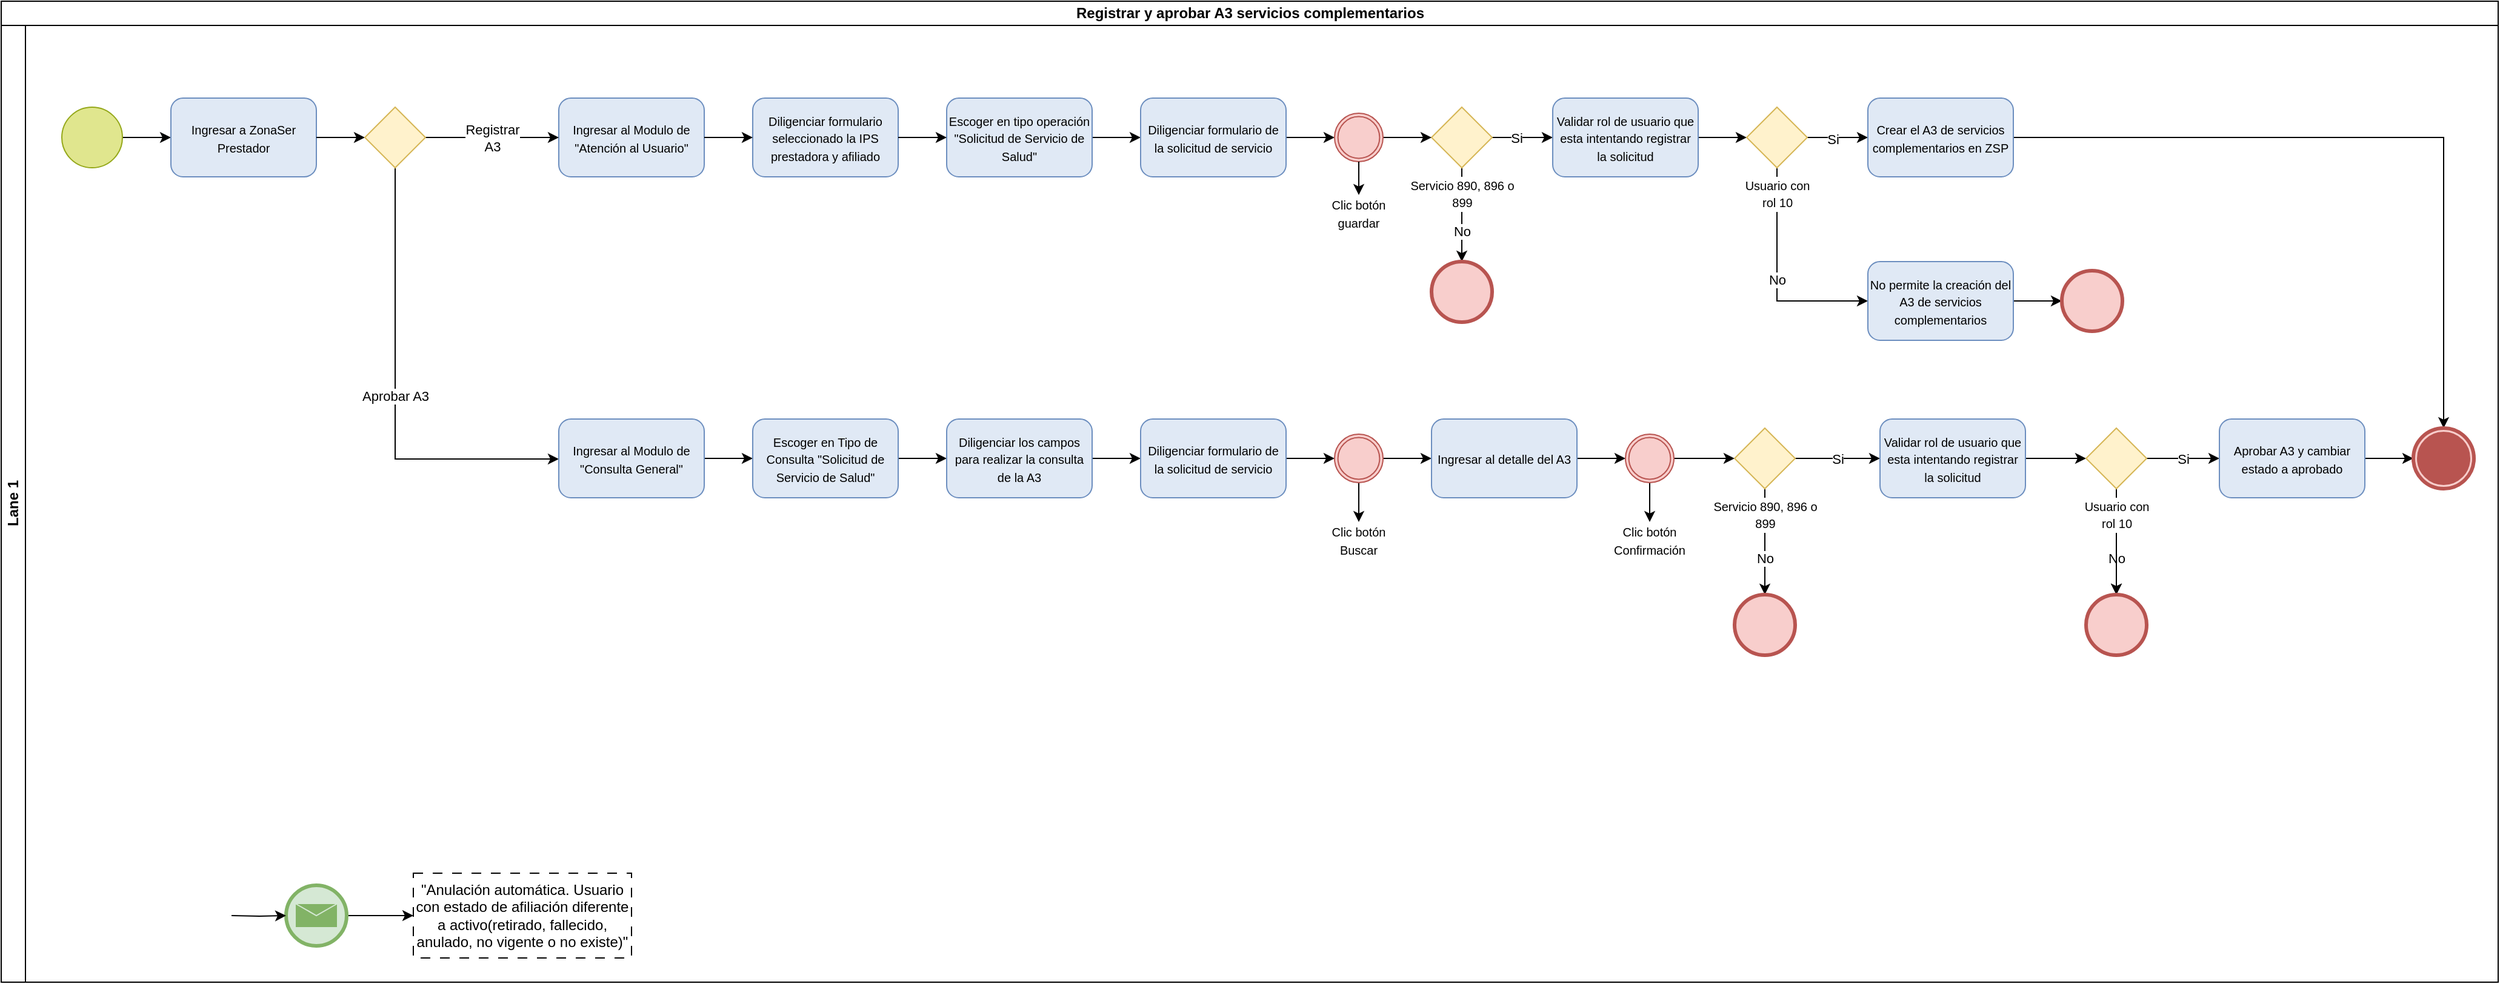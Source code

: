<mxfile version="21.6.6" type="github">
  <diagram name="Página-1" id="TrdM3WzuNy0MCiwsJbyF">
    <mxGraphModel dx="1674" dy="758" grid="1" gridSize="10" guides="1" tooltips="1" connect="1" arrows="1" fold="1" page="1" pageScale="1" pageWidth="2100" pageHeight="860" math="0" shadow="0">
      <root>
        <mxCell id="0" />
        <mxCell id="1" parent="0" />
        <mxCell id="dWiLZQFSB1augytXqu6K-1" value="Registrar y aprobar A3 servicios complementarios" style="swimlane;childLayout=stackLayout;resizeParent=1;resizeParentMax=0;horizontal=1;startSize=20;horizontalStack=0;html=1;" vertex="1" parent="1">
          <mxGeometry x="20" y="20" width="2060" height="810" as="geometry" />
        </mxCell>
        <mxCell id="dWiLZQFSB1augytXqu6K-2" value="Lane 1" style="swimlane;startSize=20;horizontal=0;html=1;" vertex="1" parent="dWiLZQFSB1augytXqu6K-1">
          <mxGeometry y="20" width="2060" height="790" as="geometry" />
        </mxCell>
        <mxCell id="dWiLZQFSB1augytXqu6K-60" style="edgeStyle=orthogonalEdgeStyle;rounded=0;orthogonalLoop=1;jettySize=auto;html=1;" edge="1" parent="dWiLZQFSB1augytXqu6K-2" source="dWiLZQFSB1augytXqu6K-4" target="dWiLZQFSB1augytXqu6K-47">
          <mxGeometry relative="1" as="geometry" />
        </mxCell>
        <mxCell id="dWiLZQFSB1augytXqu6K-4" value="" style="points=[[0.145,0.145,0],[0.5,0,0],[0.855,0.145,0],[1,0.5,0],[0.855,0.855,0],[0.5,1,0],[0.145,0.855,0],[0,0.5,0]];shape=mxgraph.bpmn.event;html=1;verticalLabelPosition=bottom;labelBackgroundColor=#ffffff;verticalAlign=top;align=center;perimeter=ellipsePerimeter;outlineConnect=0;aspect=fixed;outline=standard;symbol=general;fillColor=#E0E68E;strokeColor=#95A81A;" vertex="1" parent="dWiLZQFSB1augytXqu6K-2">
          <mxGeometry x="50" y="67.5" width="50" height="50" as="geometry" />
        </mxCell>
        <mxCell id="dWiLZQFSB1augytXqu6K-28" value="&quot;Anulación automática. Usuario con estado de afiliación diferente a activo(retirado, fallecido, anulado, no vigente o no existe)&quot;" style="text;html=1;strokeColor=default;fillColor=none;align=center;verticalAlign=middle;whiteSpace=wrap;rounded=0;dashed=1;dashPattern=8 8;" vertex="1" parent="dWiLZQFSB1augytXqu6K-2">
          <mxGeometry x="340" y="700" width="180" height="70" as="geometry" />
        </mxCell>
        <mxCell id="dWiLZQFSB1augytXqu6K-66" value="Si" style="edgeStyle=orthogonalEdgeStyle;rounded=0;orthogonalLoop=1;jettySize=auto;html=1;" edge="1" parent="dWiLZQFSB1augytXqu6K-2" source="dWiLZQFSB1augytXqu6K-36" target="dWiLZQFSB1augytXqu6K-65">
          <mxGeometry x="-0.2" relative="1" as="geometry">
            <mxPoint as="offset" />
          </mxGeometry>
        </mxCell>
        <mxCell id="dWiLZQFSB1augytXqu6K-69" value="No" style="edgeStyle=orthogonalEdgeStyle;rounded=0;orthogonalLoop=1;jettySize=auto;html=1;" edge="1" parent="dWiLZQFSB1augytXqu6K-2" source="dWiLZQFSB1augytXqu6K-36" target="dWiLZQFSB1augytXqu6K-39">
          <mxGeometry x="0.351" relative="1" as="geometry">
            <mxPoint as="offset" />
          </mxGeometry>
        </mxCell>
        <mxCell id="dWiLZQFSB1augytXqu6K-36" value="&lt;font style=&quot;font-size: 10px;&quot;&gt;Servicio 890, 896 o &lt;br&gt;899&lt;/font&gt;" style="points=[[0.25,0.25,0],[0.5,0,0],[0.75,0.25,0],[1,0.5,0],[0.75,0.75,0],[0.5,1,0],[0.25,0.75,0],[0,0.5,0]];shape=mxgraph.bpmn.gateway2;html=1;verticalLabelPosition=bottom;labelBackgroundColor=#ffffff;verticalAlign=top;align=center;perimeter=rhombusPerimeter;outlineConnect=0;outline=none;symbol=none;fillColor=#fff2cc;strokeColor=#d6b656;" vertex="1" parent="dWiLZQFSB1augytXqu6K-2">
          <mxGeometry x="1180" y="67.5" width="50" height="50" as="geometry" />
        </mxCell>
        <mxCell id="dWiLZQFSB1augytXqu6K-39" value="" style="points=[[0.145,0.145,0],[0.5,0,0],[0.855,0.145,0],[1,0.5,0],[0.855,0.855,0],[0.5,1,0],[0.145,0.855,0],[0,0.5,0]];shape=mxgraph.bpmn.event;html=1;verticalLabelPosition=bottom;labelBackgroundColor=#ffffff;verticalAlign=top;align=center;perimeter=ellipsePerimeter;outlineConnect=0;aspect=fixed;outline=end;symbol=terminate2;fillColor=#f8cecc;strokeColor=#b85450;" vertex="1" parent="dWiLZQFSB1augytXqu6K-2">
          <mxGeometry x="1180" y="195" width="50" height="50" as="geometry" />
        </mxCell>
        <mxCell id="dWiLZQFSB1augytXqu6K-40" style="edgeStyle=orthogonalEdgeStyle;rounded=0;orthogonalLoop=1;jettySize=auto;html=1;" edge="1" parent="dWiLZQFSB1augytXqu6K-2" source="dWiLZQFSB1augytXqu6K-41" target="dWiLZQFSB1augytXqu6K-28">
          <mxGeometry relative="1" as="geometry" />
        </mxCell>
        <mxCell id="dWiLZQFSB1augytXqu6K-41" value="" style="points=[[0.145,0.145,0],[0.5,0,0],[0.855,0.145,0],[1,0.5,0],[0.855,0.855,0],[0.5,1,0],[0.145,0.855,0],[0,0.5,0]];shape=mxgraph.bpmn.event;html=1;verticalLabelPosition=bottom;labelBackgroundColor=#ffffff;verticalAlign=top;align=center;perimeter=ellipsePerimeter;outlineConnect=0;aspect=fixed;outline=end;symbol=message;fillColor=#d5e8d4;strokeColor=#82b366;" vertex="1" parent="dWiLZQFSB1augytXqu6K-2">
          <mxGeometry x="235" y="710" width="50" height="50" as="geometry" />
        </mxCell>
        <mxCell id="dWiLZQFSB1augytXqu6K-42" value="" style="edgeStyle=orthogonalEdgeStyle;rounded=0;orthogonalLoop=1;jettySize=auto;html=1;entryX=0;entryY=0.5;entryDx=0;entryDy=0;entryPerimeter=0;" edge="1" parent="dWiLZQFSB1augytXqu6K-2" target="dWiLZQFSB1augytXqu6K-41">
          <mxGeometry relative="1" as="geometry">
            <mxPoint x="190" y="735" as="sourcePoint" />
            <mxPoint x="250" y="765" as="targetPoint" />
          </mxGeometry>
        </mxCell>
        <mxCell id="dWiLZQFSB1augytXqu6K-43" style="edgeStyle=orthogonalEdgeStyle;rounded=0;orthogonalLoop=1;jettySize=auto;html=1;entryX=0.5;entryY=0;entryDx=0;entryDy=0;entryPerimeter=0;exitX=1;exitY=0.5;exitDx=0;exitDy=0;exitPerimeter=0;" edge="1" parent="dWiLZQFSB1augytXqu6K-2" source="dWiLZQFSB1augytXqu6K-72" target="dWiLZQFSB1augytXqu6K-116">
          <mxGeometry relative="1" as="geometry">
            <mxPoint x="1700" y="92.5" as="targetPoint" />
            <mxPoint x="1430" y="445" as="sourcePoint" />
          </mxGeometry>
        </mxCell>
        <mxCell id="dWiLZQFSB1augytXqu6K-47" value="&lt;font style=&quot;font-size: 10px;&quot;&gt;Ingresar a ZonaSer Prestador&lt;/font&gt;" style="points=[[0.25,0,0],[0.5,0,0],[0.75,0,0],[1,0.25,0],[1,0.5,0],[1,0.75,0],[0.75,1,0],[0.5,1,0],[0.25,1,0],[0,0.75,0],[0,0.5,0],[0,0.25,0]];shape=mxgraph.bpmn.task;whiteSpace=wrap;rectStyle=rounded;size=10;html=1;container=1;expand=0;collapsible=0;taskMarker=abstract;fillColor=#E0E9F5;strokeColor=#6c8ebf;" vertex="1" parent="dWiLZQFSB1augytXqu6K-2">
          <mxGeometry x="140" y="60" width="120" height="65" as="geometry" />
        </mxCell>
        <mxCell id="dWiLZQFSB1augytXqu6K-49" value="&lt;font style=&quot;font-size: 10px;&quot;&gt;Ingresar al Modulo de &quot;Atención al Usuario&quot;&lt;/font&gt;" style="points=[[0.25,0,0],[0.5,0,0],[0.75,0,0],[1,0.25,0],[1,0.5,0],[1,0.75,0],[0.75,1,0],[0.5,1,0],[0.25,1,0],[0,0.75,0],[0,0.5,0],[0,0.25,0]];shape=mxgraph.bpmn.task;whiteSpace=wrap;rectStyle=rounded;size=10;html=1;container=1;expand=0;collapsible=0;taskMarker=abstract;fillColor=#E0E9F5;strokeColor=#6c8ebf;" vertex="1" parent="dWiLZQFSB1augytXqu6K-2">
          <mxGeometry x="460" y="60" width="120" height="65" as="geometry" />
        </mxCell>
        <mxCell id="dWiLZQFSB1augytXqu6K-46" value="Registrar&lt;br&gt;A3" style="edgeStyle=orthogonalEdgeStyle;rounded=0;orthogonalLoop=1;jettySize=auto;html=1;exitX=1;exitY=0.5;exitDx=0;exitDy=0;exitPerimeter=0;" edge="1" parent="dWiLZQFSB1augytXqu6K-2" source="dWiLZQFSB1augytXqu6K-83" target="dWiLZQFSB1augytXqu6K-49">
          <mxGeometry relative="1" as="geometry">
            <mxPoint x="370" y="92.5" as="sourcePoint" />
          </mxGeometry>
        </mxCell>
        <mxCell id="dWiLZQFSB1augytXqu6K-51" value="&lt;font style=&quot;font-size: 10px;&quot;&gt;Diligenciar formulario seleccionado la IPS prestadora y afiliado&lt;/font&gt;" style="points=[[0.25,0,0],[0.5,0,0],[0.75,0,0],[1,0.25,0],[1,0.5,0],[1,0.75,0],[0.75,1,0],[0.5,1,0],[0.25,1,0],[0,0.75,0],[0,0.5,0],[0,0.25,0]];shape=mxgraph.bpmn.task;whiteSpace=wrap;rectStyle=rounded;size=10;html=1;container=1;expand=0;collapsible=0;taskMarker=abstract;fillColor=#E0E9F5;strokeColor=#6c8ebf;" vertex="1" parent="dWiLZQFSB1augytXqu6K-2">
          <mxGeometry x="620" y="60" width="120" height="65" as="geometry" />
        </mxCell>
        <mxCell id="dWiLZQFSB1augytXqu6K-48" value="" style="edgeStyle=orthogonalEdgeStyle;rounded=0;orthogonalLoop=1;jettySize=auto;html=1;" edge="1" parent="dWiLZQFSB1augytXqu6K-2" source="dWiLZQFSB1augytXqu6K-49" target="dWiLZQFSB1augytXqu6K-51">
          <mxGeometry relative="1" as="geometry" />
        </mxCell>
        <mxCell id="dWiLZQFSB1augytXqu6K-61" style="edgeStyle=orthogonalEdgeStyle;rounded=0;orthogonalLoop=1;jettySize=auto;html=1;" edge="1" parent="dWiLZQFSB1augytXqu6K-2" source="dWiLZQFSB1augytXqu6K-53" target="dWiLZQFSB1augytXqu6K-55">
          <mxGeometry relative="1" as="geometry" />
        </mxCell>
        <mxCell id="dWiLZQFSB1augytXqu6K-53" value="&lt;font style=&quot;font-size: 10px;&quot;&gt;Escoger en tipo operación &quot;Solicitud de Servicio de Salud&quot;&lt;/font&gt;" style="points=[[0.25,0,0],[0.5,0,0],[0.75,0,0],[1,0.25,0],[1,0.5,0],[1,0.75,0],[0.75,1,0],[0.5,1,0],[0.25,1,0],[0,0.75,0],[0,0.5,0],[0,0.25,0]];shape=mxgraph.bpmn.task;whiteSpace=wrap;rectStyle=rounded;size=10;html=1;container=1;expand=0;collapsible=0;taskMarker=abstract;fillColor=#E0E9F5;strokeColor=#6c8ebf;" vertex="1" parent="dWiLZQFSB1augytXqu6K-2">
          <mxGeometry x="780" y="60" width="120" height="65" as="geometry" />
        </mxCell>
        <mxCell id="dWiLZQFSB1augytXqu6K-50" value="" style="edgeStyle=orthogonalEdgeStyle;rounded=0;orthogonalLoop=1;jettySize=auto;html=1;" edge="1" parent="dWiLZQFSB1augytXqu6K-2" source="dWiLZQFSB1augytXqu6K-51" target="dWiLZQFSB1augytXqu6K-53">
          <mxGeometry relative="1" as="geometry" />
        </mxCell>
        <mxCell id="dWiLZQFSB1augytXqu6K-63" style="edgeStyle=orthogonalEdgeStyle;rounded=0;orthogonalLoop=1;jettySize=auto;html=1;" edge="1" parent="dWiLZQFSB1augytXqu6K-2" source="dWiLZQFSB1augytXqu6K-55" target="dWiLZQFSB1augytXqu6K-58">
          <mxGeometry relative="1" as="geometry" />
        </mxCell>
        <mxCell id="dWiLZQFSB1augytXqu6K-55" value="&lt;font style=&quot;font-size: 10px;&quot;&gt;Diligenciar formulario de la solicitud de servicio&lt;/font&gt;" style="points=[[0.25,0,0],[0.5,0,0],[0.75,0,0],[1,0.25,0],[1,0.5,0],[1,0.75,0],[0.75,1,0],[0.5,1,0],[0.25,1,0],[0,0.75,0],[0,0.5,0],[0,0.25,0]];shape=mxgraph.bpmn.task;whiteSpace=wrap;rectStyle=rounded;size=10;html=1;container=1;expand=0;collapsible=0;taskMarker=abstract;fillColor=#E0E9F5;strokeColor=#6c8ebf;" vertex="1" parent="dWiLZQFSB1augytXqu6K-2">
          <mxGeometry x="940" y="60" width="120" height="65" as="geometry" />
        </mxCell>
        <mxCell id="dWiLZQFSB1augytXqu6K-64" style="edgeStyle=orthogonalEdgeStyle;rounded=0;orthogonalLoop=1;jettySize=auto;html=1;entryX=0;entryY=0.5;entryDx=0;entryDy=0;entryPerimeter=0;" edge="1" parent="dWiLZQFSB1augytXqu6K-2" source="dWiLZQFSB1augytXqu6K-58" target="dWiLZQFSB1augytXqu6K-36">
          <mxGeometry relative="1" as="geometry" />
        </mxCell>
        <mxCell id="dWiLZQFSB1augytXqu6K-58" value="" style="points=[[0.145,0.145,0],[0.5,0,0],[0.855,0.145,0],[1,0.5,0],[0.855,0.855,0],[0.5,1,0],[0.145,0.855,0],[0,0.5,0]];shape=mxgraph.bpmn.event;html=1;verticalLabelPosition=bottom;labelBackgroundColor=#ffffff;verticalAlign=top;align=center;perimeter=ellipsePerimeter;outlineConnect=0;aspect=fixed;outline=throwing;symbol=general;fillColor=#f8cecc;strokeColor=#b85450;" vertex="1" parent="dWiLZQFSB1augytXqu6K-2">
          <mxGeometry x="1100" y="72.5" width="40" height="40" as="geometry" />
        </mxCell>
        <mxCell id="dWiLZQFSB1augytXqu6K-59" value="&lt;font style=&quot;font-size: 10px;&quot;&gt;Clic botón guardar&lt;/font&gt;" style="text;html=1;strokeColor=none;fillColor=none;align=center;verticalAlign=middle;whiteSpace=wrap;rounded=0;" vertex="1" parent="dWiLZQFSB1augytXqu6K-2">
          <mxGeometry x="1090" y="140" width="60" height="30" as="geometry" />
        </mxCell>
        <mxCell id="dWiLZQFSB1augytXqu6K-56" style="edgeStyle=orthogonalEdgeStyle;rounded=0;orthogonalLoop=1;jettySize=auto;html=1;" edge="1" parent="dWiLZQFSB1augytXqu6K-2" source="dWiLZQFSB1augytXqu6K-58" target="dWiLZQFSB1augytXqu6K-59">
          <mxGeometry relative="1" as="geometry" />
        </mxCell>
        <mxCell id="dWiLZQFSB1augytXqu6K-71" style="edgeStyle=orthogonalEdgeStyle;rounded=0;orthogonalLoop=1;jettySize=auto;html=1;" edge="1" parent="dWiLZQFSB1augytXqu6K-2" source="dWiLZQFSB1augytXqu6K-65" target="dWiLZQFSB1augytXqu6K-70">
          <mxGeometry relative="1" as="geometry" />
        </mxCell>
        <mxCell id="dWiLZQFSB1augytXqu6K-65" value="&lt;span style=&quot;font-size: 10px;&quot;&gt;Validar rol de usuario que esta intentando registrar la solicitud&lt;/span&gt;" style="points=[[0.25,0,0],[0.5,0,0],[0.75,0,0],[1,0.25,0],[1,0.5,0],[1,0.75,0],[0.75,1,0],[0.5,1,0],[0.25,1,0],[0,0.75,0],[0,0.5,0],[0,0.25,0]];shape=mxgraph.bpmn.task;whiteSpace=wrap;rectStyle=rounded;size=10;html=1;container=1;expand=0;collapsible=0;taskMarker=abstract;fillColor=#E0E9F5;strokeColor=#6c8ebf;" vertex="1" parent="dWiLZQFSB1augytXqu6K-2">
          <mxGeometry x="1280" y="60" width="120" height="65" as="geometry" />
        </mxCell>
        <mxCell id="dWiLZQFSB1augytXqu6K-73" style="edgeStyle=orthogonalEdgeStyle;rounded=0;orthogonalLoop=1;jettySize=auto;html=1;entryX=0;entryY=0.5;entryDx=0;entryDy=0;entryPerimeter=0;" edge="1" parent="dWiLZQFSB1augytXqu6K-2" source="dWiLZQFSB1augytXqu6K-70" target="dWiLZQFSB1augytXqu6K-72">
          <mxGeometry relative="1" as="geometry" />
        </mxCell>
        <mxCell id="dWiLZQFSB1augytXqu6K-74" value="Si" style="edgeLabel;html=1;align=center;verticalAlign=middle;resizable=0;points=[];" vertex="1" connectable="0" parent="dWiLZQFSB1augytXqu6K-73">
          <mxGeometry x="-0.179" relative="1" as="geometry">
            <mxPoint y="1" as="offset" />
          </mxGeometry>
        </mxCell>
        <mxCell id="dWiLZQFSB1augytXqu6K-79" value="No" style="edgeStyle=orthogonalEdgeStyle;rounded=0;orthogonalLoop=1;jettySize=auto;html=1;entryX=0;entryY=0.5;entryDx=0;entryDy=0;entryPerimeter=0;" edge="1" parent="dWiLZQFSB1augytXqu6K-2" source="dWiLZQFSB1augytXqu6K-70" target="dWiLZQFSB1augytXqu6K-80">
          <mxGeometry relative="1" as="geometry">
            <mxPoint x="1345" y="370" as="targetPoint" />
            <Array as="points">
              <mxPoint x="1465" y="228" />
            </Array>
          </mxGeometry>
        </mxCell>
        <mxCell id="dWiLZQFSB1augytXqu6K-70" value="&lt;font style=&quot;font-size: 10px;&quot;&gt;Usuario con&lt;br&gt;rol 10&lt;/font&gt;" style="points=[[0.25,0.25,0],[0.5,0,0],[0.75,0.25,0],[1,0.5,0],[0.75,0.75,0],[0.5,1,0],[0.25,0.75,0],[0,0.5,0]];shape=mxgraph.bpmn.gateway2;html=1;verticalLabelPosition=bottom;labelBackgroundColor=#ffffff;verticalAlign=top;align=center;perimeter=rhombusPerimeter;outlineConnect=0;outline=none;symbol=none;fillColor=#fff2cc;strokeColor=#d6b656;" vertex="1" parent="dWiLZQFSB1augytXqu6K-2">
          <mxGeometry x="1440" y="67.5" width="50" height="50" as="geometry" />
        </mxCell>
        <mxCell id="dWiLZQFSB1augytXqu6K-72" value="&lt;font style=&quot;font-size: 10px;&quot;&gt;Crear el A3 de servicios complementarios en ZSP&lt;/font&gt;" style="points=[[0.25,0,0],[0.5,0,0],[0.75,0,0],[1,0.25,0],[1,0.5,0],[1,0.75,0],[0.75,1,0],[0.5,1,0],[0.25,1,0],[0,0.75,0],[0,0.5,0],[0,0.25,0]];shape=mxgraph.bpmn.task;whiteSpace=wrap;rectStyle=rounded;size=10;html=1;container=1;expand=0;collapsible=0;taskMarker=abstract;fillColor=#E0E9F5;strokeColor=#6c8ebf;" vertex="1" parent="dWiLZQFSB1augytXqu6K-2">
          <mxGeometry x="1540" y="60" width="120" height="65" as="geometry" />
        </mxCell>
        <mxCell id="dWiLZQFSB1augytXqu6K-119" style="edgeStyle=orthogonalEdgeStyle;rounded=0;orthogonalLoop=1;jettySize=auto;html=1;" edge="1" parent="dWiLZQFSB1augytXqu6K-2" source="dWiLZQFSB1augytXqu6K-80" target="dWiLZQFSB1augytXqu6K-118">
          <mxGeometry relative="1" as="geometry" />
        </mxCell>
        <mxCell id="dWiLZQFSB1augytXqu6K-80" value="&lt;font style=&quot;font-size: 10px;&quot;&gt;No permite la creación del A3 de servicios complementarios&lt;/font&gt;" style="points=[[0.25,0,0],[0.5,0,0],[0.75,0,0],[1,0.25,0],[1,0.5,0],[1,0.75,0],[0.75,1,0],[0.5,1,0],[0.25,1,0],[0,0.75,0],[0,0.5,0],[0,0.25,0]];shape=mxgraph.bpmn.task;whiteSpace=wrap;rectStyle=rounded;size=10;html=1;container=1;expand=0;collapsible=0;taskMarker=abstract;fillColor=#E0E9F5;strokeColor=#6c8ebf;" vertex="1" parent="dWiLZQFSB1augytXqu6K-2">
          <mxGeometry x="1540" y="195" width="120" height="65" as="geometry" />
        </mxCell>
        <mxCell id="dWiLZQFSB1augytXqu6K-84" value="" style="edgeStyle=orthogonalEdgeStyle;rounded=0;orthogonalLoop=1;jettySize=auto;html=1;" edge="1" parent="dWiLZQFSB1augytXqu6K-2" source="dWiLZQFSB1augytXqu6K-47" target="dWiLZQFSB1augytXqu6K-83">
          <mxGeometry relative="1" as="geometry">
            <mxPoint x="280" y="133" as="sourcePoint" />
            <mxPoint x="430" y="133" as="targetPoint" />
          </mxGeometry>
        </mxCell>
        <mxCell id="dWiLZQFSB1augytXqu6K-85" value="Aprobar A3" style="edgeStyle=orthogonalEdgeStyle;rounded=0;orthogonalLoop=1;jettySize=auto;html=1;" edge="1" parent="dWiLZQFSB1augytXqu6K-2" source="dWiLZQFSB1augytXqu6K-83" target="dWiLZQFSB1augytXqu6K-86">
          <mxGeometry relative="1" as="geometry">
            <mxPoint x="325" y="430" as="targetPoint" />
            <Array as="points">
              <mxPoint x="325" y="358" />
            </Array>
          </mxGeometry>
        </mxCell>
        <mxCell id="dWiLZQFSB1augytXqu6K-83" value="" style="points=[[0.25,0.25,0],[0.5,0,0],[0.75,0.25,0],[1,0.5,0],[0.75,0.75,0],[0.5,1,0],[0.25,0.75,0],[0,0.5,0]];shape=mxgraph.bpmn.gateway2;html=1;verticalLabelPosition=bottom;labelBackgroundColor=#ffffff;verticalAlign=top;align=center;perimeter=rhombusPerimeter;outlineConnect=0;outline=none;symbol=none;fillColor=#fff2cc;strokeColor=#d6b656;" vertex="1" parent="dWiLZQFSB1augytXqu6K-2">
          <mxGeometry x="300" y="67.5" width="50" height="50" as="geometry" />
        </mxCell>
        <mxCell id="dWiLZQFSB1augytXqu6K-88" style="edgeStyle=orthogonalEdgeStyle;rounded=0;orthogonalLoop=1;jettySize=auto;html=1;entryX=0;entryY=0.5;entryDx=0;entryDy=0;entryPerimeter=0;" edge="1" parent="dWiLZQFSB1augytXqu6K-2" source="dWiLZQFSB1augytXqu6K-86" target="dWiLZQFSB1augytXqu6K-87">
          <mxGeometry relative="1" as="geometry" />
        </mxCell>
        <mxCell id="dWiLZQFSB1augytXqu6K-86" value="&lt;font style=&quot;font-size: 10px;&quot;&gt;Ingresar al Modulo de &quot;Consulta General&quot;&lt;/font&gt;" style="points=[[0.25,0,0],[0.5,0,0],[0.75,0,0],[1,0.25,0],[1,0.5,0],[1,0.75,0],[0.75,1,0],[0.5,1,0],[0.25,1,0],[0,0.75,0],[0,0.5,0],[0,0.25,0]];shape=mxgraph.bpmn.task;whiteSpace=wrap;rectStyle=rounded;size=10;html=1;container=1;expand=0;collapsible=0;taskMarker=abstract;fillColor=#E0E9F5;strokeColor=#6c8ebf;" vertex="1" parent="dWiLZQFSB1augytXqu6K-2">
          <mxGeometry x="460" y="325" width="120" height="65" as="geometry" />
        </mxCell>
        <mxCell id="dWiLZQFSB1augytXqu6K-90" style="edgeStyle=orthogonalEdgeStyle;rounded=0;orthogonalLoop=1;jettySize=auto;html=1;" edge="1" parent="dWiLZQFSB1augytXqu6K-2" source="dWiLZQFSB1augytXqu6K-87" target="dWiLZQFSB1augytXqu6K-89">
          <mxGeometry relative="1" as="geometry" />
        </mxCell>
        <mxCell id="dWiLZQFSB1augytXqu6K-87" value="&lt;font style=&quot;font-size: 10px;&quot;&gt;Escoger en Tipo de Consulta &quot;Solicitud de Servicio de Salud&quot;&lt;/font&gt;" style="points=[[0.25,0,0],[0.5,0,0],[0.75,0,0],[1,0.25,0],[1,0.5,0],[1,0.75,0],[0.75,1,0],[0.5,1,0],[0.25,1,0],[0,0.75,0],[0,0.5,0],[0,0.25,0]];shape=mxgraph.bpmn.task;whiteSpace=wrap;rectStyle=rounded;size=10;html=1;container=1;expand=0;collapsible=0;taskMarker=abstract;fillColor=#E0E9F5;strokeColor=#6c8ebf;" vertex="1" parent="dWiLZQFSB1augytXqu6K-2">
          <mxGeometry x="620" y="325" width="120" height="65" as="geometry" />
        </mxCell>
        <mxCell id="dWiLZQFSB1augytXqu6K-91" style="edgeStyle=orthogonalEdgeStyle;rounded=0;orthogonalLoop=1;jettySize=auto;html=1;entryX=0;entryY=0.5;entryDx=0;entryDy=0;entryPerimeter=0;" edge="1" parent="dWiLZQFSB1augytXqu6K-2" source="dWiLZQFSB1augytXqu6K-89" target="dWiLZQFSB1augytXqu6K-92">
          <mxGeometry relative="1" as="geometry">
            <mxPoint x="950" y="357.5" as="targetPoint" />
          </mxGeometry>
        </mxCell>
        <mxCell id="dWiLZQFSB1augytXqu6K-89" value="&lt;font style=&quot;font-size: 10px;&quot;&gt;Diligenciar los campos para realizar la consulta de la A3&lt;/font&gt;" style="points=[[0.25,0,0],[0.5,0,0],[0.75,0,0],[1,0.25,0],[1,0.5,0],[1,0.75,0],[0.75,1,0],[0.5,1,0],[0.25,1,0],[0,0.75,0],[0,0.5,0],[0,0.25,0]];shape=mxgraph.bpmn.task;whiteSpace=wrap;rectStyle=rounded;size=10;html=1;container=1;expand=0;collapsible=0;taskMarker=abstract;fillColor=#E0E9F5;strokeColor=#6c8ebf;" vertex="1" parent="dWiLZQFSB1augytXqu6K-2">
          <mxGeometry x="780" y="325" width="120" height="65" as="geometry" />
        </mxCell>
        <mxCell id="dWiLZQFSB1augytXqu6K-94" style="edgeStyle=orthogonalEdgeStyle;rounded=0;orthogonalLoop=1;jettySize=auto;html=1;" edge="1" parent="dWiLZQFSB1augytXqu6K-2" source="dWiLZQFSB1augytXqu6K-92" target="dWiLZQFSB1augytXqu6K-93">
          <mxGeometry relative="1" as="geometry" />
        </mxCell>
        <mxCell id="dWiLZQFSB1augytXqu6K-92" value="&lt;font style=&quot;font-size: 10px;&quot;&gt;Diligenciar formulario de la solicitud de servicio&lt;/font&gt;" style="points=[[0.25,0,0],[0.5,0,0],[0.75,0,0],[1,0.25,0],[1,0.5,0],[1,0.75,0],[0.75,1,0],[0.5,1,0],[0.25,1,0],[0,0.75,0],[0,0.5,0],[0,0.25,0]];shape=mxgraph.bpmn.task;whiteSpace=wrap;rectStyle=rounded;size=10;html=1;container=1;expand=0;collapsible=0;taskMarker=abstract;fillColor=#E0E9F5;strokeColor=#6c8ebf;" vertex="1" parent="dWiLZQFSB1augytXqu6K-2">
          <mxGeometry x="940" y="325" width="120" height="65" as="geometry" />
        </mxCell>
        <mxCell id="dWiLZQFSB1augytXqu6K-96" style="edgeStyle=orthogonalEdgeStyle;rounded=0;orthogonalLoop=1;jettySize=auto;html=1;" edge="1" parent="dWiLZQFSB1augytXqu6K-2" source="dWiLZQFSB1augytXqu6K-93" target="dWiLZQFSB1augytXqu6K-95">
          <mxGeometry relative="1" as="geometry" />
        </mxCell>
        <mxCell id="dWiLZQFSB1augytXqu6K-97" style="edgeStyle=orthogonalEdgeStyle;rounded=0;orthogonalLoop=1;jettySize=auto;html=1;" edge="1" parent="dWiLZQFSB1augytXqu6K-2" source="dWiLZQFSB1augytXqu6K-93" target="dWiLZQFSB1augytXqu6K-98">
          <mxGeometry relative="1" as="geometry">
            <mxPoint x="1180" y="357.5" as="targetPoint" />
          </mxGeometry>
        </mxCell>
        <mxCell id="dWiLZQFSB1augytXqu6K-93" value="" style="points=[[0.145,0.145,0],[0.5,0,0],[0.855,0.145,0],[1,0.5,0],[0.855,0.855,0],[0.5,1,0],[0.145,0.855,0],[0,0.5,0]];shape=mxgraph.bpmn.event;html=1;verticalLabelPosition=bottom;labelBackgroundColor=#ffffff;verticalAlign=top;align=center;perimeter=ellipsePerimeter;outlineConnect=0;aspect=fixed;outline=throwing;symbol=general;fillColor=#f8cecc;strokeColor=#b85450;" vertex="1" parent="dWiLZQFSB1augytXqu6K-2">
          <mxGeometry x="1100" y="337.5" width="40" height="40" as="geometry" />
        </mxCell>
        <mxCell id="dWiLZQFSB1augytXqu6K-95" value="&lt;font style=&quot;font-size: 10px;&quot;&gt;Clic botón Buscar&lt;/font&gt;" style="text;html=1;strokeColor=none;fillColor=none;align=center;verticalAlign=middle;whiteSpace=wrap;rounded=0;" vertex="1" parent="dWiLZQFSB1augytXqu6K-2">
          <mxGeometry x="1090" y="410" width="60" height="30" as="geometry" />
        </mxCell>
        <mxCell id="dWiLZQFSB1augytXqu6K-99" style="edgeStyle=orthogonalEdgeStyle;rounded=0;orthogonalLoop=1;jettySize=auto;html=1;entryX=0;entryY=0.5;entryDx=0;entryDy=0;entryPerimeter=0;" edge="1" parent="dWiLZQFSB1augytXqu6K-2" source="dWiLZQFSB1augytXqu6K-98" target="dWiLZQFSB1augytXqu6K-101">
          <mxGeometry relative="1" as="geometry">
            <mxPoint x="1340" y="357.5" as="targetPoint" />
          </mxGeometry>
        </mxCell>
        <mxCell id="dWiLZQFSB1augytXqu6K-98" value="&lt;span style=&quot;font-size: 10px;&quot;&gt;Ingresar al detalle del A3&lt;/span&gt;" style="points=[[0.25,0,0],[0.5,0,0],[0.75,0,0],[1,0.25,0],[1,0.5,0],[1,0.75,0],[0.75,1,0],[0.5,1,0],[0.25,1,0],[0,0.75,0],[0,0.5,0],[0,0.25,0]];shape=mxgraph.bpmn.task;whiteSpace=wrap;rectStyle=rounded;size=10;html=1;container=1;expand=0;collapsible=0;taskMarker=abstract;fillColor=#E0E9F5;strokeColor=#6c8ebf;" vertex="1" parent="dWiLZQFSB1augytXqu6K-2">
          <mxGeometry x="1180" y="325" width="120" height="65" as="geometry" />
        </mxCell>
        <mxCell id="dWiLZQFSB1augytXqu6K-103" style="edgeStyle=orthogonalEdgeStyle;rounded=0;orthogonalLoop=1;jettySize=auto;html=1;entryX=0.5;entryY=0;entryDx=0;entryDy=0;" edge="1" parent="dWiLZQFSB1augytXqu6K-2" source="dWiLZQFSB1augytXqu6K-101" target="dWiLZQFSB1augytXqu6K-102">
          <mxGeometry relative="1" as="geometry" />
        </mxCell>
        <mxCell id="dWiLZQFSB1augytXqu6K-104" style="edgeStyle=orthogonalEdgeStyle;rounded=0;orthogonalLoop=1;jettySize=auto;html=1;" edge="1" parent="dWiLZQFSB1augytXqu6K-2" source="dWiLZQFSB1augytXqu6K-101" target="dWiLZQFSB1augytXqu6K-105">
          <mxGeometry relative="1" as="geometry">
            <mxPoint x="1430" y="357.5" as="targetPoint" />
          </mxGeometry>
        </mxCell>
        <mxCell id="dWiLZQFSB1augytXqu6K-101" value="" style="points=[[0.145,0.145,0],[0.5,0,0],[0.855,0.145,0],[1,0.5,0],[0.855,0.855,0],[0.5,1,0],[0.145,0.855,0],[0,0.5,0]];shape=mxgraph.bpmn.event;html=1;verticalLabelPosition=bottom;labelBackgroundColor=#ffffff;verticalAlign=top;align=center;perimeter=ellipsePerimeter;outlineConnect=0;aspect=fixed;outline=throwing;symbol=general;fillColor=#f8cecc;strokeColor=#b85450;" vertex="1" parent="dWiLZQFSB1augytXqu6K-2">
          <mxGeometry x="1340" y="337.5" width="40" height="40" as="geometry" />
        </mxCell>
        <mxCell id="dWiLZQFSB1augytXqu6K-102" value="&lt;font style=&quot;font-size: 10px;&quot;&gt;Clic botón Confirmación&lt;/font&gt;" style="text;html=1;strokeColor=none;fillColor=none;align=center;verticalAlign=middle;whiteSpace=wrap;rounded=0;" vertex="1" parent="dWiLZQFSB1augytXqu6K-2">
          <mxGeometry x="1330" y="410" width="60" height="30" as="geometry" />
        </mxCell>
        <mxCell id="dWiLZQFSB1augytXqu6K-106" value="Si" style="edgeStyle=orthogonalEdgeStyle;rounded=0;orthogonalLoop=1;jettySize=auto;html=1;" edge="1" parent="dWiLZQFSB1augytXqu6K-2" source="dWiLZQFSB1augytXqu6K-105" target="dWiLZQFSB1augytXqu6K-108">
          <mxGeometry relative="1" as="geometry">
            <mxPoint x="1530" y="357.5" as="targetPoint" />
          </mxGeometry>
        </mxCell>
        <mxCell id="dWiLZQFSB1augytXqu6K-109" value="No" style="edgeStyle=orthogonalEdgeStyle;rounded=0;orthogonalLoop=1;jettySize=auto;html=1;entryX=0.5;entryY=0;entryDx=0;entryDy=0;entryPerimeter=0;" edge="1" parent="dWiLZQFSB1augytXqu6K-2" source="dWiLZQFSB1augytXqu6K-105" target="dWiLZQFSB1augytXqu6K-110">
          <mxGeometry x="0.314" relative="1" as="geometry">
            <mxPoint x="1455" y="490" as="targetPoint" />
            <mxPoint as="offset" />
          </mxGeometry>
        </mxCell>
        <mxCell id="dWiLZQFSB1augytXqu6K-105" value="&lt;font style=&quot;font-size: 10px;&quot;&gt;Servicio 890, 896 o &lt;br&gt;899&lt;/font&gt;" style="points=[[0.25,0.25,0],[0.5,0,0],[0.75,0.25,0],[1,0.5,0],[0.75,0.75,0],[0.5,1,0],[0.25,0.75,0],[0,0.5,0]];shape=mxgraph.bpmn.gateway2;html=1;verticalLabelPosition=bottom;labelBackgroundColor=#ffffff;verticalAlign=top;align=center;perimeter=rhombusPerimeter;outlineConnect=0;outline=none;symbol=none;fillColor=#fff2cc;strokeColor=#d6b656;" vertex="1" parent="dWiLZQFSB1augytXqu6K-2">
          <mxGeometry x="1430" y="332.5" width="50" height="50" as="geometry" />
        </mxCell>
        <mxCell id="dWiLZQFSB1augytXqu6K-112" style="edgeStyle=orthogonalEdgeStyle;rounded=0;orthogonalLoop=1;jettySize=auto;html=1;entryX=0;entryY=0.5;entryDx=0;entryDy=0;entryPerimeter=0;" edge="1" parent="dWiLZQFSB1augytXqu6K-2" source="dWiLZQFSB1augytXqu6K-108" target="dWiLZQFSB1augytXqu6K-111">
          <mxGeometry relative="1" as="geometry" />
        </mxCell>
        <mxCell id="dWiLZQFSB1augytXqu6K-108" value="&lt;span style=&quot;font-size: 10px;&quot;&gt;Validar rol de usuario que esta intentando registrar la solicitud&lt;/span&gt;" style="points=[[0.25,0,0],[0.5,0,0],[0.75,0,0],[1,0.25,0],[1,0.5,0],[1,0.75,0],[0.75,1,0],[0.5,1,0],[0.25,1,0],[0,0.75,0],[0,0.5,0],[0,0.25,0]];shape=mxgraph.bpmn.task;whiteSpace=wrap;rectStyle=rounded;size=10;html=1;container=1;expand=0;collapsible=0;taskMarker=abstract;fillColor=#E0E9F5;strokeColor=#6c8ebf;" vertex="1" parent="dWiLZQFSB1augytXqu6K-2">
          <mxGeometry x="1550" y="325" width="120" height="65" as="geometry" />
        </mxCell>
        <mxCell id="dWiLZQFSB1augytXqu6K-110" value="" style="points=[[0.145,0.145,0],[0.5,0,0],[0.855,0.145,0],[1,0.5,0],[0.855,0.855,0],[0.5,1,0],[0.145,0.855,0],[0,0.5,0]];shape=mxgraph.bpmn.event;html=1;verticalLabelPosition=bottom;labelBackgroundColor=#ffffff;verticalAlign=top;align=center;perimeter=ellipsePerimeter;outlineConnect=0;aspect=fixed;outline=end;symbol=terminate2;fillColor=#f8cecc;strokeColor=#b85450;" vertex="1" parent="dWiLZQFSB1augytXqu6K-2">
          <mxGeometry x="1430" y="470" width="50" height="50" as="geometry" />
        </mxCell>
        <mxCell id="dWiLZQFSB1augytXqu6K-113" value="Si" style="edgeStyle=orthogonalEdgeStyle;rounded=0;orthogonalLoop=1;jettySize=auto;html=1;" edge="1" parent="dWiLZQFSB1augytXqu6K-2" source="dWiLZQFSB1augytXqu6K-111" target="dWiLZQFSB1augytXqu6K-115">
          <mxGeometry relative="1" as="geometry">
            <mxPoint x="1830" y="357.5" as="targetPoint" />
          </mxGeometry>
        </mxCell>
        <mxCell id="dWiLZQFSB1augytXqu6K-114" value="No" style="edgeStyle=orthogonalEdgeStyle;rounded=0;orthogonalLoop=1;jettySize=auto;html=1;" edge="1" parent="dWiLZQFSB1augytXqu6K-2" source="dWiLZQFSB1augytXqu6K-111" target="dWiLZQFSB1augytXqu6K-120">
          <mxGeometry x="0.319" relative="1" as="geometry">
            <mxPoint x="1745" y="470" as="targetPoint" />
            <mxPoint as="offset" />
          </mxGeometry>
        </mxCell>
        <mxCell id="dWiLZQFSB1augytXqu6K-121" value="" style="edgeStyle=orthogonalEdgeStyle;rounded=0;orthogonalLoop=1;jettySize=auto;html=1;" edge="1" parent="dWiLZQFSB1augytXqu6K-2" source="dWiLZQFSB1augytXqu6K-111" target="dWiLZQFSB1augytXqu6K-120">
          <mxGeometry relative="1" as="geometry" />
        </mxCell>
        <mxCell id="dWiLZQFSB1augytXqu6K-122" value="Text" style="edgeLabel;html=1;align=center;verticalAlign=middle;resizable=0;points=[];" vertex="1" connectable="0" parent="dWiLZQFSB1augytXqu6K-121">
          <mxGeometry x="-0.623" y="5" relative="1" as="geometry">
            <mxPoint y="1" as="offset" />
          </mxGeometry>
        </mxCell>
        <mxCell id="dWiLZQFSB1augytXqu6K-111" value="&lt;font style=&quot;font-size: 10px;&quot;&gt;Usuario con&lt;br&gt;rol 10&lt;/font&gt;" style="points=[[0.25,0.25,0],[0.5,0,0],[0.75,0.25,0],[1,0.5,0],[0.75,0.75,0],[0.5,1,0],[0.25,0.75,0],[0,0.5,0]];shape=mxgraph.bpmn.gateway2;html=1;verticalLabelPosition=bottom;labelBackgroundColor=#ffffff;verticalAlign=top;align=center;perimeter=rhombusPerimeter;outlineConnect=0;outline=none;symbol=none;fillColor=#fff2cc;strokeColor=#d6b656;" vertex="1" parent="dWiLZQFSB1augytXqu6K-2">
          <mxGeometry x="1720" y="332.5" width="50" height="50" as="geometry" />
        </mxCell>
        <mxCell id="dWiLZQFSB1augytXqu6K-117" style="edgeStyle=orthogonalEdgeStyle;rounded=0;orthogonalLoop=1;jettySize=auto;html=1;entryX=0;entryY=0.5;entryDx=0;entryDy=0;entryPerimeter=0;" edge="1" parent="dWiLZQFSB1augytXqu6K-2" source="dWiLZQFSB1augytXqu6K-115" target="dWiLZQFSB1augytXqu6K-116">
          <mxGeometry relative="1" as="geometry" />
        </mxCell>
        <mxCell id="dWiLZQFSB1augytXqu6K-115" value="&lt;font style=&quot;font-size: 10px;&quot;&gt;Aprobar A3 y cambiar estado a aprobado&lt;/font&gt;" style="points=[[0.25,0,0],[0.5,0,0],[0.75,0,0],[1,0.25,0],[1,0.5,0],[1,0.75,0],[0.75,1,0],[0.5,1,0],[0.25,1,0],[0,0.75,0],[0,0.5,0],[0,0.25,0]];shape=mxgraph.bpmn.task;whiteSpace=wrap;rectStyle=rounded;size=10;html=1;container=1;expand=0;collapsible=0;taskMarker=abstract;fillColor=#E0E9F5;strokeColor=#6c8ebf;" vertex="1" parent="dWiLZQFSB1augytXqu6K-2">
          <mxGeometry x="1830" y="325" width="120" height="65" as="geometry" />
        </mxCell>
        <mxCell id="dWiLZQFSB1augytXqu6K-116" value="" style="points=[[0.145,0.145,0],[0.5,0,0],[0.855,0.145,0],[1,0.5,0],[0.855,0.855,0],[0.5,1,0],[0.145,0.855,0],[0,0.5,0]];shape=mxgraph.bpmn.event;html=1;verticalLabelPosition=bottom;labelBackgroundColor=#ffffff;verticalAlign=top;align=center;perimeter=ellipsePerimeter;outlineConnect=0;aspect=fixed;outline=end;symbol=terminate;fillColor=#f8cecc;strokeColor=#b85450;" vertex="1" parent="dWiLZQFSB1augytXqu6K-2">
          <mxGeometry x="1990" y="332.5" width="50" height="50" as="geometry" />
        </mxCell>
        <mxCell id="dWiLZQFSB1augytXqu6K-118" value="" style="points=[[0.145,0.145,0],[0.5,0,0],[0.855,0.145,0],[1,0.5,0],[0.855,0.855,0],[0.5,1,0],[0.145,0.855,0],[0,0.5,0]];shape=mxgraph.bpmn.event;html=1;verticalLabelPosition=bottom;labelBackgroundColor=#ffffff;verticalAlign=top;align=center;perimeter=ellipsePerimeter;outlineConnect=0;aspect=fixed;outline=end;symbol=terminate2;fillColor=#f8cecc;strokeColor=#b85450;" vertex="1" parent="dWiLZQFSB1augytXqu6K-2">
          <mxGeometry x="1700" y="202.5" width="50" height="50" as="geometry" />
        </mxCell>
        <mxCell id="dWiLZQFSB1augytXqu6K-120" value="" style="points=[[0.145,0.145,0],[0.5,0,0],[0.855,0.145,0],[1,0.5,0],[0.855,0.855,0],[0.5,1,0],[0.145,0.855,0],[0,0.5,0]];shape=mxgraph.bpmn.event;html=1;verticalLabelPosition=bottom;labelBackgroundColor=#ffffff;verticalAlign=top;align=center;perimeter=ellipsePerimeter;outlineConnect=0;aspect=fixed;outline=end;symbol=terminate2;fillColor=#f8cecc;strokeColor=#b85450;" vertex="1" parent="dWiLZQFSB1augytXqu6K-2">
          <mxGeometry x="1720" y="470" width="50" height="50" as="geometry" />
        </mxCell>
      </root>
    </mxGraphModel>
  </diagram>
</mxfile>
